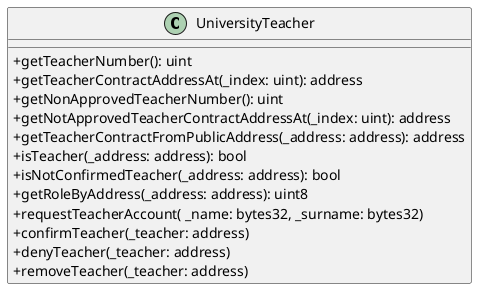 @startuml
skinparam classAttributeIconSize 0
class UniversityTeacher{
+ getTeacherNumber(): uint
+ getTeacherContractAddressAt(_index: uint): address
+ getNonApprovedTeacherNumber(): uint
+ getNotApprovedTeacherContractAddressAt(_index: uint): address
+ getTeacherContractFromPublicAddress(_address: address): address
+ isTeacher(_address: address): bool
+ isNotConfirmedTeacher(_address: address): bool
+ getRoleByAddress(_address: address): uint8
+ requestTeacherAccount( _name: bytes32, _surname: bytes32)
+ confirmTeacher(_teacher: address)
+ denyTeacher(_teacher: address)
+ removeTeacher(_teacher: address)
}
@enduml
